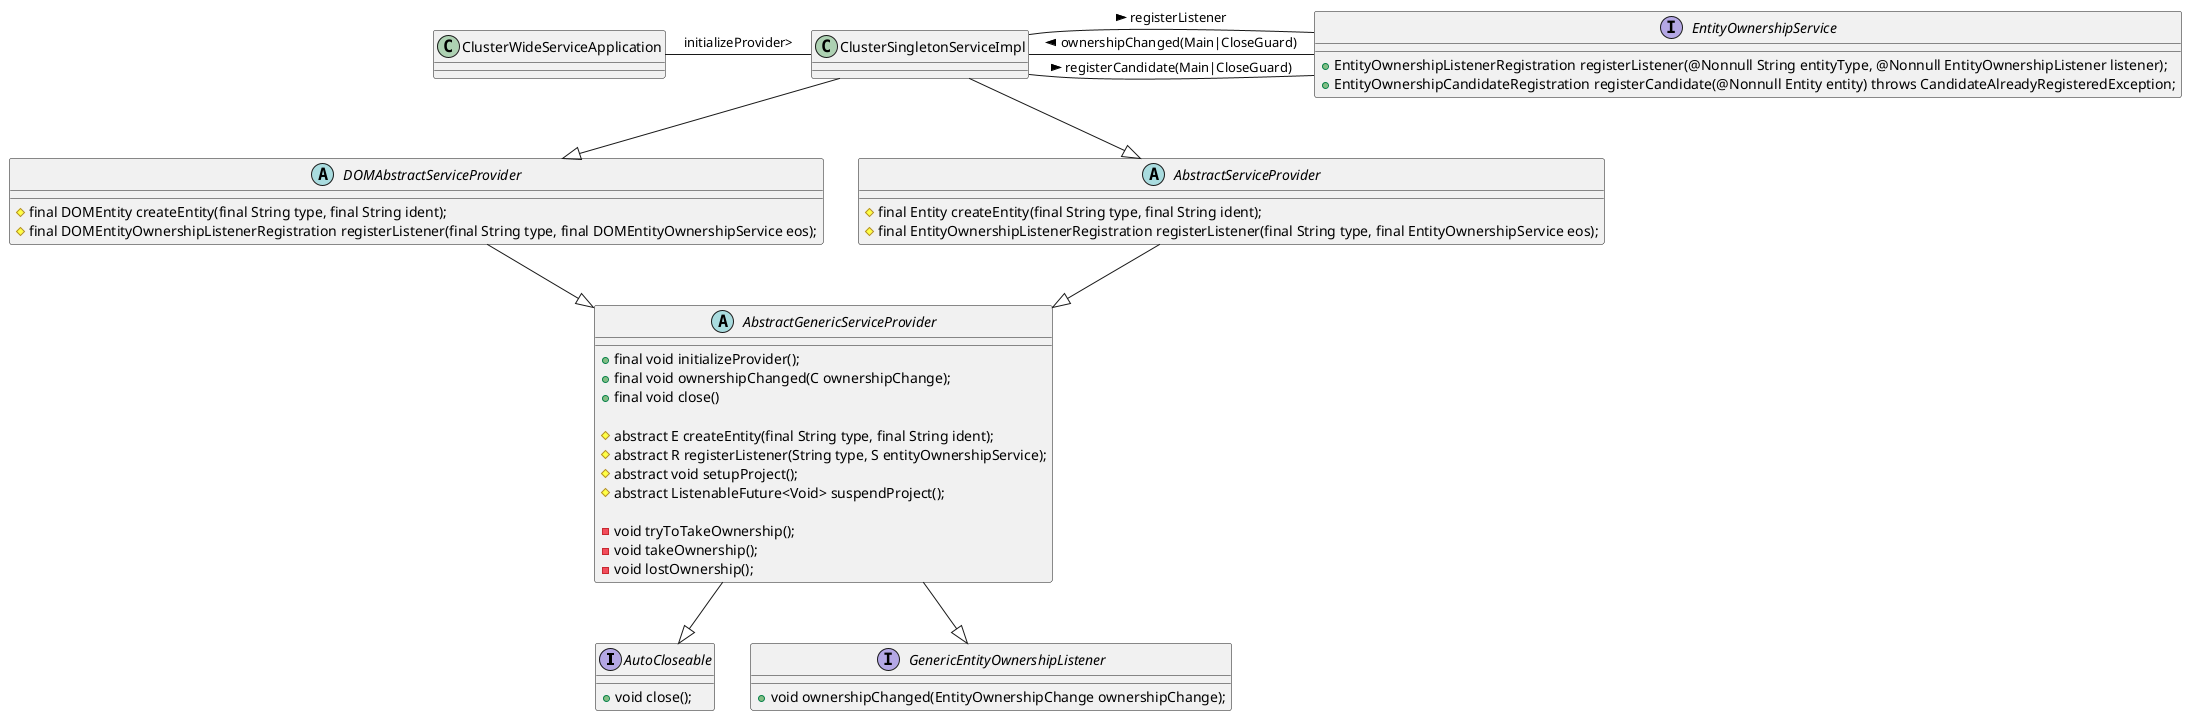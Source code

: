 ["plantuml", "02_classDiagramProvider", "svg"]

------------
@startuml

  interface "AutoCloseable" as auto {
    +void close();
  }
  interface "GenericEntityOwnershipListener" as eosList {
    +void ownershipChanged(EntityOwnershipChange ownershipChange);
  }
  class "ClusterWideServiceApplication" as appModule

  interface "EntityOwnershipService" as eos {
    +EntityOwnershipListenerRegistration registerListener(@Nonnull String entityType, @Nonnull EntityOwnershipListener listener);
    +EntityOwnershipCandidateRegistration registerCandidate(@Nonnull Entity entity) throws CandidateAlreadyRegisteredException;
  }

  abstract "DOMAbstractServiceProvider" as domAbProvider {
    #final DOMEntity createEntity(final String type, final String ident);
    #final DOMEntityOwnershipListenerRegistration registerListener(final String type, final DOMEntityOwnershipService eos);
  }

  abstract "AbstractServiceProvider" as absProjectProvider {
    #final Entity createEntity(final String type, final String ident);
    #final EntityOwnershipListenerRegistration registerListener(final String type, final EntityOwnershipService eos);
  }

  abstract "AbstractGenericServiceProvider" as abProvider {
    +final void initializeProvider();
    +final void ownershipChanged(C ownershipChange);
    +final void close()

    #abstract E createEntity(final String type, final String ident);
    #abstract R registerListener(String type, S entityOwnershipService);
    #abstract void setupProject();
    #abstract ListenableFuture<Void> suspendProject();

    -void tryToTakeOwnership();
    -void takeOwnership();
    -void lostOwnership();
  }

  class "ClusterSingletonServiceImpl" as appProvider

  appModule - appProvider : initializeProvider>
  appProvider - eos : registerListener >
  appProvider - eos : registerCandidate(Main|CloseGuard) >

  eos - appProvider : ownershipChanged(Main|CloseGuard) >

  abProvider --|> auto
  abProvider --|> eosList
  appProvider --|> domAbProvider
  appProvider --|> absProjectProvider
  absProjectProvider --|> abProvider
  domAbProvider --|> abProvider


@enduml
------------
